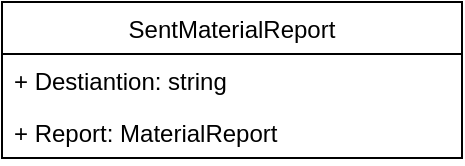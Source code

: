 <mxfile>
    <diagram id="S6jwhAWO3oa0ZWTGg9OB" name="Page-1">
        <mxGraphModel dx="569" dy="518" grid="1" gridSize="10" guides="1" tooltips="1" connect="1" arrows="1" fold="1" page="1" pageScale="1" pageWidth="827" pageHeight="1169" math="0" shadow="0">
            <root>
                <mxCell id="0"/>
                <mxCell id="1" parent="0"/>
                <mxCell id="3" value="SentMaterialReport" style="swimlane;fontStyle=0;childLayout=stackLayout;horizontal=1;startSize=26;fillColor=none;horizontalStack=0;resizeParent=1;resizeParentMax=0;resizeLast=0;collapsible=1;marginBottom=0;" vertex="1" parent="1">
                    <mxGeometry x="150" y="270" width="230" height="78" as="geometry"/>
                </mxCell>
                <mxCell id="4" value="+ Destiantion: string" style="text;strokeColor=none;fillColor=none;align=left;verticalAlign=top;spacingLeft=4;spacingRight=4;overflow=hidden;rotatable=0;points=[[0,0.5],[1,0.5]];portConstraint=eastwest;" vertex="1" parent="3">
                    <mxGeometry y="26" width="230" height="26" as="geometry"/>
                </mxCell>
                <mxCell id="5" value="+ Report: MaterialReport" style="text;strokeColor=none;fillColor=none;align=left;verticalAlign=top;spacingLeft=4;spacingRight=4;overflow=hidden;rotatable=0;points=[[0,0.5],[1,0.5]];portConstraint=eastwest;" vertex="1" parent="3">
                    <mxGeometry y="52" width="230" height="26" as="geometry"/>
                </mxCell>
            </root>
        </mxGraphModel>
    </diagram>
</mxfile>